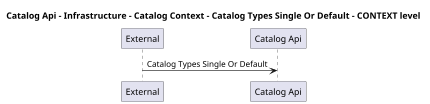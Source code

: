@startuml
skinparam dpi 60

title Catalog Api - Infrastructure - Catalog Context - Catalog Types Single Or Default - CONTEXT level

participant "External" as C4InterFlow.SoftwareSystems.ExternalSystem
participant "Catalog Api" as dotnet.eShop.Architecture.SoftwareSystems.CatalogApi

C4InterFlow.SoftwareSystems.ExternalSystem -> dotnet.eShop.Architecture.SoftwareSystems.CatalogApi : Catalog Types Single Or Default


@enduml
